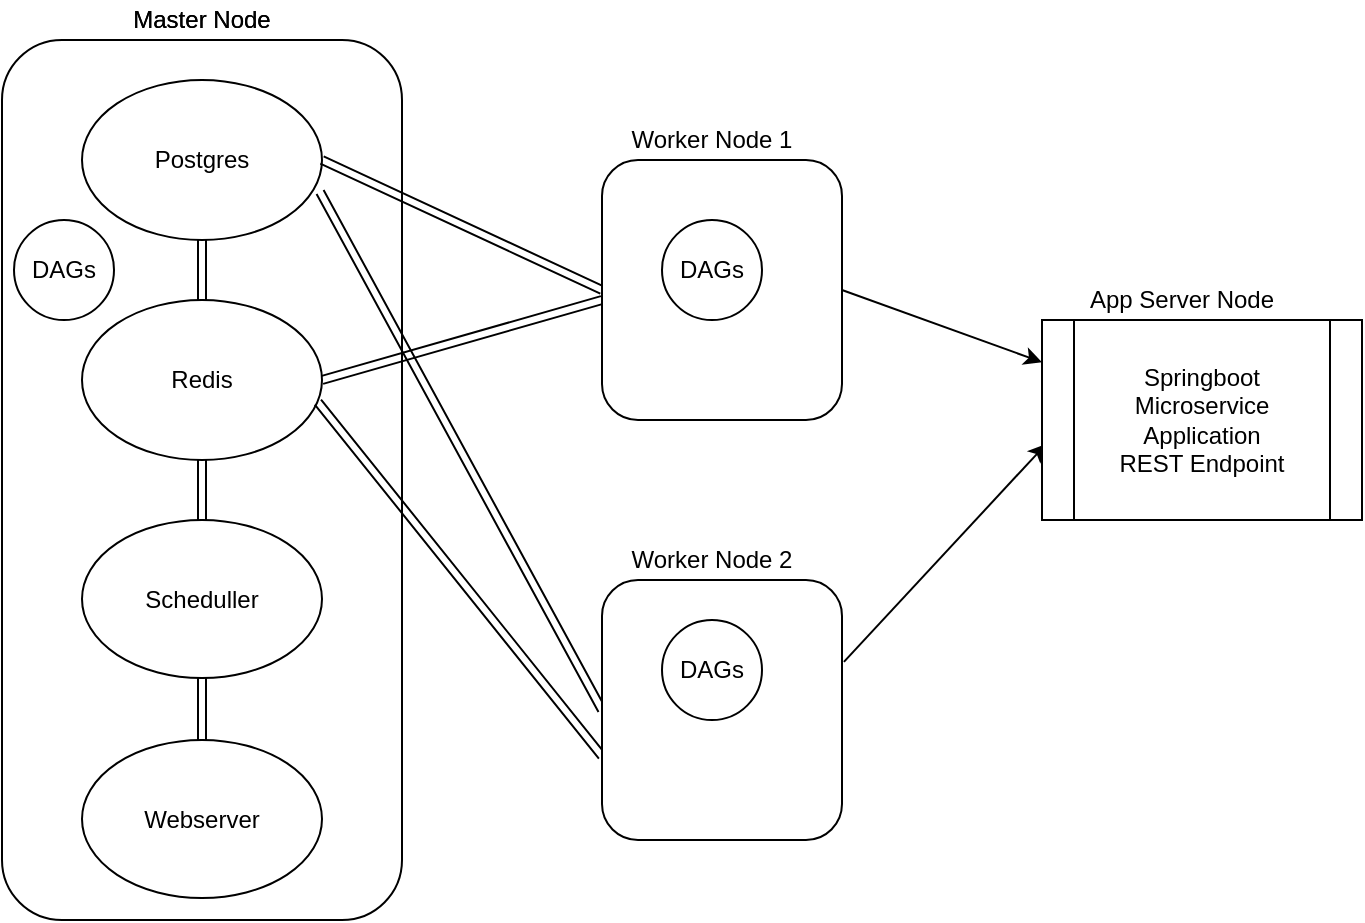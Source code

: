 <mxfile version="14.3.1"><diagram id="nkX8atVl62sh2hd5i0hI" name="Page-1"><mxGraphModel dx="868" dy="430" grid="0" gridSize="10" guides="1" tooltips="1" connect="1" arrows="1" fold="1" page="1" pageScale="1" pageWidth="850" pageHeight="1100" math="0" shadow="0"><root><mxCell id="0"/><mxCell id="1" parent="0"/><mxCell id="FLOZTsqahiAvaFCi59_a-1" value="" style="rounded=1;whiteSpace=wrap;html=1;" vertex="1" parent="1"><mxGeometry x="110" y="70" width="200" height="440" as="geometry"/></mxCell><mxCell id="FLOZTsqahiAvaFCi59_a-4" value="" style="edgeStyle=orthogonalEdgeStyle;rounded=0;orthogonalLoop=1;jettySize=auto;html=1;shape=link;" edge="1" parent="1" source="FLOZTsqahiAvaFCi59_a-2" target="FLOZTsqahiAvaFCi59_a-3"><mxGeometry relative="1" as="geometry"/></mxCell><mxCell id="FLOZTsqahiAvaFCi59_a-2" value="Postgres" style="ellipse;whiteSpace=wrap;html=1;" vertex="1" parent="1"><mxGeometry x="150" y="90" width="120" height="80" as="geometry"/></mxCell><mxCell id="FLOZTsqahiAvaFCi59_a-6" value="" style="edgeStyle=orthogonalEdgeStyle;rounded=0;orthogonalLoop=1;jettySize=auto;html=1;shape=link;" edge="1" parent="1" source="FLOZTsqahiAvaFCi59_a-3" target="FLOZTsqahiAvaFCi59_a-5"><mxGeometry relative="1" as="geometry"/></mxCell><mxCell id="FLOZTsqahiAvaFCi59_a-21" style="edgeStyle=none;shape=link;rounded=1;orthogonalLoop=1;jettySize=auto;html=1;exitX=1;exitY=0.5;exitDx=0;exitDy=0;" edge="1" parent="1" source="FLOZTsqahiAvaFCi59_a-3"><mxGeometry relative="1" as="geometry"><mxPoint x="410" y="200" as="targetPoint"/></mxGeometry></mxCell><mxCell id="FLOZTsqahiAvaFCi59_a-3" value="Redis" style="ellipse;whiteSpace=wrap;html=1;" vertex="1" parent="1"><mxGeometry x="150" y="200" width="120" height="80" as="geometry"/></mxCell><mxCell id="FLOZTsqahiAvaFCi59_a-9" value="" style="edgeStyle=orthogonalEdgeStyle;rounded=0;orthogonalLoop=1;jettySize=auto;html=1;shape=link;" edge="1" parent="1" source="FLOZTsqahiAvaFCi59_a-5" target="FLOZTsqahiAvaFCi59_a-8"><mxGeometry relative="1" as="geometry"/></mxCell><mxCell id="FLOZTsqahiAvaFCi59_a-5" value="Scheduller" style="ellipse;whiteSpace=wrap;html=1;" vertex="1" parent="1"><mxGeometry x="150" y="310" width="120" height="79" as="geometry"/></mxCell><mxCell id="FLOZTsqahiAvaFCi59_a-8" value="Webserver" style="ellipse;whiteSpace=wrap;html=1;" vertex="1" parent="1"><mxGeometry x="150" y="420" width="120" height="79" as="geometry"/></mxCell><mxCell id="FLOZTsqahiAvaFCi59_a-20" style="shape=link;rounded=1;orthogonalLoop=1;jettySize=auto;html=1;exitX=0;exitY=0.5;exitDx=0;exitDy=0;entryX=1;entryY=0.5;entryDx=0;entryDy=0;" edge="1" parent="1" source="FLOZTsqahiAvaFCi59_a-10" target="FLOZTsqahiAvaFCi59_a-2"><mxGeometry relative="1" as="geometry"/></mxCell><mxCell id="FLOZTsqahiAvaFCi59_a-24" style="rounded=1;orthogonalLoop=1;jettySize=auto;html=1;exitX=1;exitY=0.5;exitDx=0;exitDy=0;" edge="1" parent="1" source="FLOZTsqahiAvaFCi59_a-10" target="FLOZTsqahiAvaFCi59_a-19"><mxGeometry relative="1" as="geometry"/></mxCell><mxCell id="FLOZTsqahiAvaFCi59_a-10" value="" style="rounded=1;whiteSpace=wrap;html=1;" vertex="1" parent="1"><mxGeometry x="410" y="130" width="120" height="130" as="geometry"/></mxCell><mxCell id="FLOZTsqahiAvaFCi59_a-12" value="DAGs" style="ellipse;whiteSpace=wrap;html=1;aspect=fixed;" vertex="1" parent="1"><mxGeometry x="116" y="160" width="50" height="50" as="geometry"/></mxCell><mxCell id="FLOZTsqahiAvaFCi59_a-15" value="DAGs" style="ellipse;whiteSpace=wrap;html=1;aspect=fixed;" vertex="1" parent="1"><mxGeometry x="440" y="160" width="50" height="50" as="geometry"/></mxCell><mxCell id="FLOZTsqahiAvaFCi59_a-22" style="shape=link;rounded=1;orthogonalLoop=1;jettySize=auto;html=1;exitX=0;exitY=0.5;exitDx=0;exitDy=0;entryX=0.992;entryY=0.7;entryDx=0;entryDy=0;entryPerimeter=0;" edge="1" parent="1" source="FLOZTsqahiAvaFCi59_a-17" target="FLOZTsqahiAvaFCi59_a-2"><mxGeometry relative="1" as="geometry"/></mxCell><mxCell id="FLOZTsqahiAvaFCi59_a-23" style="edgeStyle=none;shape=link;rounded=1;orthogonalLoop=1;jettySize=auto;html=1;exitX=0;exitY=0.677;exitDx=0;exitDy=0;entryX=0.983;entryY=0.638;entryDx=0;entryDy=0;entryPerimeter=0;exitPerimeter=0;" edge="1" parent="1" source="FLOZTsqahiAvaFCi59_a-17" target="FLOZTsqahiAvaFCi59_a-3"><mxGeometry relative="1" as="geometry"/></mxCell><mxCell id="FLOZTsqahiAvaFCi59_a-26" style="edgeStyle=none;rounded=1;orthogonalLoop=1;jettySize=auto;html=1;exitX=1.008;exitY=0.315;exitDx=0;exitDy=0;entryX=0.013;entryY=0.62;entryDx=0;entryDy=0;entryPerimeter=0;exitPerimeter=0;" edge="1" parent="1" source="FLOZTsqahiAvaFCi59_a-17" target="FLOZTsqahiAvaFCi59_a-19"><mxGeometry relative="1" as="geometry"/></mxCell><mxCell id="FLOZTsqahiAvaFCi59_a-17" value="" style="rounded=1;whiteSpace=wrap;html=1;" vertex="1" parent="1"><mxGeometry x="410" y="340" width="120" height="130" as="geometry"/></mxCell><mxCell id="FLOZTsqahiAvaFCi59_a-18" value="DAGs" style="ellipse;whiteSpace=wrap;html=1;aspect=fixed;" vertex="1" parent="1"><mxGeometry x="440" y="360" width="50" height="50" as="geometry"/></mxCell><mxCell id="FLOZTsqahiAvaFCi59_a-19" value="&lt;div&gt;Springboot&lt;/div&gt;&lt;div&gt;Microservice&lt;/div&gt;&lt;div&gt;Application&lt;/div&gt;&lt;div&gt;REST Endpoint&lt;br&gt;&lt;/div&gt;" style="shape=process;whiteSpace=wrap;html=1;backgroundOutline=1;" vertex="1" parent="1"><mxGeometry x="630" y="210" width="160" height="100" as="geometry"/></mxCell><mxCell id="FLOZTsqahiAvaFCi59_a-30" value="Master Node" style="text;html=1;strokeColor=none;fillColor=none;align=center;verticalAlign=middle;whiteSpace=wrap;rounded=0;" vertex="1" parent="1"><mxGeometry x="160" y="50" width="100" height="20" as="geometry"/></mxCell><mxCell id="FLOZTsqahiAvaFCi59_a-31" value="Master Node" style="text;html=1;strokeColor=none;fillColor=none;align=center;verticalAlign=middle;whiteSpace=wrap;rounded=0;" vertex="1" parent="1"><mxGeometry x="160" y="50" width="100" height="20" as="geometry"/></mxCell><mxCell id="FLOZTsqahiAvaFCi59_a-32" value="Worker Node 1" style="text;html=1;strokeColor=none;fillColor=none;align=center;verticalAlign=middle;whiteSpace=wrap;rounded=0;" vertex="1" parent="1"><mxGeometry x="415" y="110" width="100" height="20" as="geometry"/></mxCell><mxCell id="FLOZTsqahiAvaFCi59_a-33" value="Worker Node 2" style="text;html=1;strokeColor=none;fillColor=none;align=center;verticalAlign=middle;whiteSpace=wrap;rounded=0;" vertex="1" parent="1"><mxGeometry x="415" y="320" width="100" height="20" as="geometry"/></mxCell><mxCell id="FLOZTsqahiAvaFCi59_a-34" value="App Server Node" style="text;html=1;strokeColor=none;fillColor=none;align=center;verticalAlign=middle;whiteSpace=wrap;rounded=0;" vertex="1" parent="1"><mxGeometry x="650" y="190" width="100" height="20" as="geometry"/></mxCell></root></mxGraphModel></diagram></mxfile>